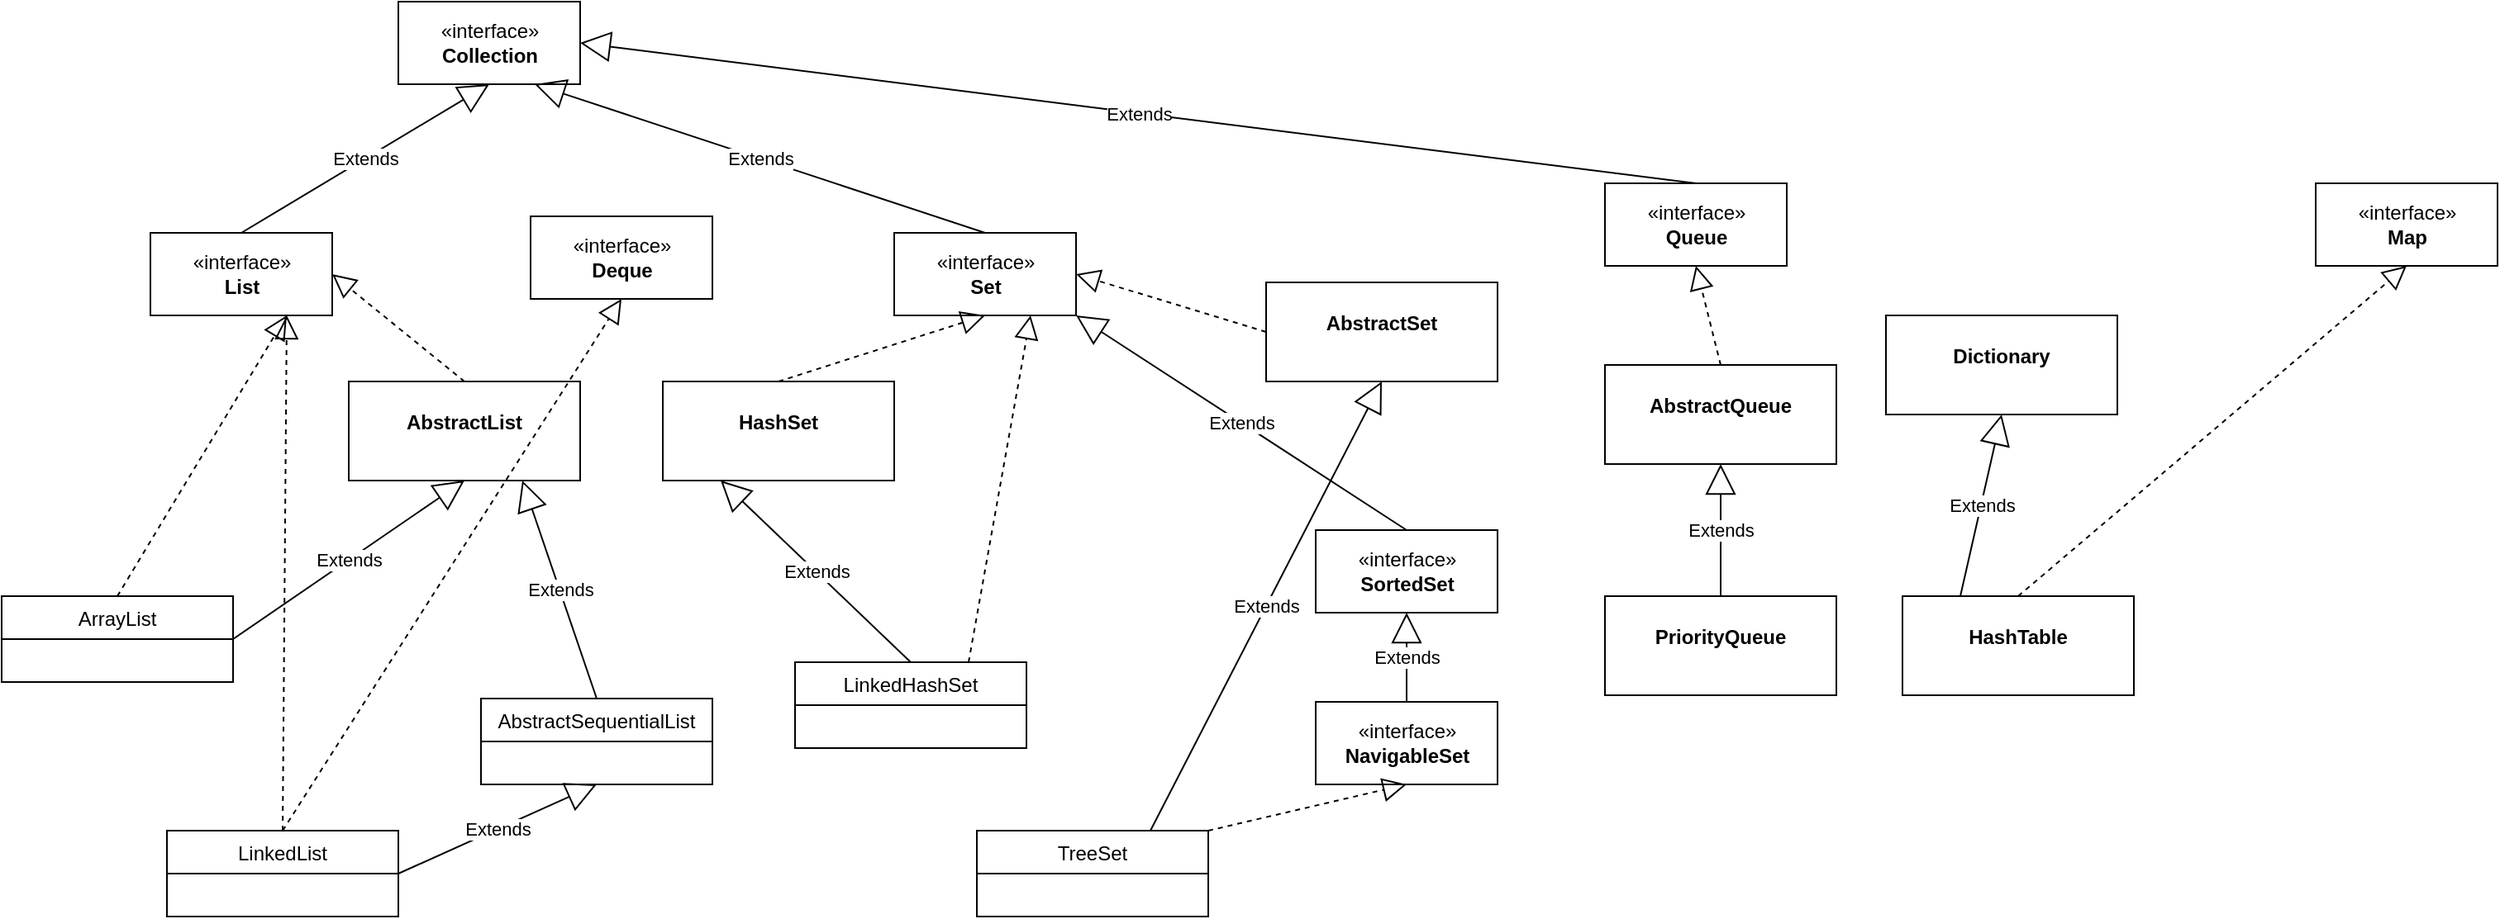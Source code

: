<mxfile>
    <diagram id="l8BI_Oz5timjODjBQh_o" name="Página-1">
        <mxGraphModel dx="1187" dy="324" grid="1" gridSize="10" guides="1" tooltips="1" connect="1" arrows="1" fold="1" page="1" pageScale="1" pageWidth="900" pageHeight="1600" math="0" shadow="0">
            <root>
                <mxCell id="0"/>
                <mxCell id="1" parent="0"/>
                <mxCell id="2" value="«interface»&lt;br&gt;&lt;b&gt;Collection&lt;br&gt;&lt;/b&gt;" style="html=1;" parent="1" vertex="1">
                    <mxGeometry x="250" y="10" width="110" height="50" as="geometry"/>
                </mxCell>
                <mxCell id="8" value="«interface»&lt;br&gt;&lt;b&gt;List&lt;/b&gt;" style="html=1;" parent="1" vertex="1">
                    <mxGeometry x="100" y="150" width="110" height="50" as="geometry"/>
                </mxCell>
                <mxCell id="12" value="ArrayList" style="swimlane;fontStyle=0;childLayout=stackLayout;horizontal=1;startSize=26;fillColor=none;horizontalStack=0;resizeParent=1;resizeParentMax=0;resizeLast=0;collapsible=1;marginBottom=0;" parent="1" vertex="1">
                    <mxGeometry x="10" y="370" width="140" height="52" as="geometry"/>
                </mxCell>
                <mxCell id="16" value="" style="endArrow=block;dashed=1;endFill=0;endSize=12;html=1;exitX=0.5;exitY=0;exitDx=0;exitDy=0;entryX=0.75;entryY=1;entryDx=0;entryDy=0;" parent="1" source="12" target="8" edge="1">
                    <mxGeometry width="160" relative="1" as="geometry">
                        <mxPoint x="240" y="270" as="sourcePoint"/>
                        <mxPoint x="400" y="270" as="targetPoint"/>
                    </mxGeometry>
                </mxCell>
                <mxCell id="17" value="Extends" style="endArrow=block;endSize=16;endFill=0;html=1;exitX=0.5;exitY=0;exitDx=0;exitDy=0;entryX=0.5;entryY=1;entryDx=0;entryDy=0;" parent="1" source="8" target="2" edge="1">
                    <mxGeometry width="160" relative="1" as="geometry">
                        <mxPoint x="240" y="270" as="sourcePoint"/>
                        <mxPoint x="400" y="270" as="targetPoint"/>
                    </mxGeometry>
                </mxCell>
                <mxCell id="18" value="&lt;p style=&quot;margin:0px;margin-top:4px;text-align:center;&quot;&gt;&lt;br&gt;&lt;b&gt;AbstractList&lt;/b&gt;&lt;/p&gt;" style="verticalAlign=top;align=left;overflow=fill;fontSize=12;fontFamily=Helvetica;html=1;" parent="1" vertex="1">
                    <mxGeometry x="220" y="240" width="140" height="60" as="geometry"/>
                </mxCell>
                <mxCell id="19" value="" style="endArrow=block;dashed=1;endFill=0;endSize=12;html=1;exitX=0.5;exitY=0;exitDx=0;exitDy=0;entryX=1;entryY=0.5;entryDx=0;entryDy=0;" parent="1" source="18" target="8" edge="1">
                    <mxGeometry width="160" relative="1" as="geometry">
                        <mxPoint x="240" y="270" as="sourcePoint"/>
                        <mxPoint x="400" y="270" as="targetPoint"/>
                    </mxGeometry>
                </mxCell>
                <mxCell id="20" value="Extends" style="endArrow=block;endSize=16;endFill=0;html=1;exitX=1;exitY=0.5;exitDx=0;exitDy=0;entryX=0.5;entryY=1;entryDx=0;entryDy=0;" parent="1" source="12" target="18" edge="1">
                    <mxGeometry width="160" relative="1" as="geometry">
                        <mxPoint x="220" y="410" as="sourcePoint"/>
                        <mxPoint x="260" y="310" as="targetPoint"/>
                    </mxGeometry>
                </mxCell>
                <mxCell id="25" value="AbstractSequentialList" style="swimlane;fontStyle=0;childLayout=stackLayout;horizontal=1;startSize=26;fillColor=none;horizontalStack=0;resizeParent=1;resizeParentMax=0;resizeLast=0;collapsible=1;marginBottom=0;" parent="1" vertex="1">
                    <mxGeometry x="300" y="432" width="140" height="52" as="geometry"/>
                </mxCell>
                <mxCell id="27" value="LinkedList" style="swimlane;fontStyle=0;childLayout=stackLayout;horizontal=1;startSize=26;fillColor=none;horizontalStack=0;resizeParent=1;resizeParentMax=0;resizeLast=0;collapsible=1;marginBottom=0;" parent="1" vertex="1">
                    <mxGeometry x="110" y="512" width="140" height="52" as="geometry"/>
                </mxCell>
                <mxCell id="28" value="Extends" style="endArrow=block;endSize=16;endFill=0;html=1;exitX=1;exitY=0.5;exitDx=0;exitDy=0;entryX=0.5;entryY=1;entryDx=0;entryDy=0;" parent="1" source="27" target="25" edge="1">
                    <mxGeometry width="160" relative="1" as="geometry">
                        <mxPoint x="230" y="530" as="sourcePoint"/>
                        <mxPoint x="370" y="580" as="targetPoint"/>
                    </mxGeometry>
                </mxCell>
                <mxCell id="30" value="" style="endArrow=block;dashed=1;endFill=0;endSize=12;html=1;exitX=0.5;exitY=0;exitDx=0;exitDy=0;entryX=0.75;entryY=1;entryDx=0;entryDy=0;" parent="1" source="27" target="8" edge="1">
                    <mxGeometry width="160" relative="1" as="geometry">
                        <mxPoint x="230" y="510" as="sourcePoint"/>
                        <mxPoint x="390" y="510" as="targetPoint"/>
                    </mxGeometry>
                </mxCell>
                <mxCell id="33" value="«interface»&lt;br&gt;&lt;b&gt;Deque&lt;/b&gt;" style="html=1;" parent="1" vertex="1">
                    <mxGeometry x="330" y="140" width="110" height="50" as="geometry"/>
                </mxCell>
                <mxCell id="34" value="Extends" style="endArrow=block;endSize=16;endFill=0;html=1;exitX=0.5;exitY=0;exitDx=0;exitDy=0;entryX=0.75;entryY=1;entryDx=0;entryDy=0;" parent="1" source="25" target="18" edge="1">
                    <mxGeometry width="160" relative="1" as="geometry">
                        <mxPoint x="210" y="621" as="sourcePoint"/>
                        <mxPoint x="450" y="522" as="targetPoint"/>
                    </mxGeometry>
                </mxCell>
                <mxCell id="35" value="" style="endArrow=block;dashed=1;endFill=0;endSize=12;html=1;exitX=0.5;exitY=0;exitDx=0;exitDy=0;entryX=0.5;entryY=1;entryDx=0;entryDy=0;" parent="1" source="27" target="33" edge="1">
                    <mxGeometry width="160" relative="1" as="geometry">
                        <mxPoint x="260" y="590" as="sourcePoint"/>
                        <mxPoint x="192.5" y="210" as="targetPoint"/>
                    </mxGeometry>
                </mxCell>
                <mxCell id="36" value="«interface»&lt;br&gt;&lt;b&gt;Set&lt;/b&gt;" style="html=1;" parent="1" vertex="1">
                    <mxGeometry x="550" y="150" width="110" height="50" as="geometry"/>
                </mxCell>
                <mxCell id="37" value="Extends" style="endArrow=block;endSize=16;endFill=0;html=1;exitX=0.5;exitY=0;exitDx=0;exitDy=0;entryX=0.75;entryY=1;entryDx=0;entryDy=0;" parent="1" source="36" target="2" edge="1">
                    <mxGeometry width="160" relative="1" as="geometry">
                        <mxPoint x="165" y="160" as="sourcePoint"/>
                        <mxPoint x="315" y="70" as="targetPoint"/>
                    </mxGeometry>
                </mxCell>
                <mxCell id="38" value="&lt;p style=&quot;margin:0px;margin-top:4px;text-align:center;&quot;&gt;&lt;br&gt;&lt;b&gt;HashSet&lt;/b&gt;&lt;/p&gt;" style="verticalAlign=top;align=left;overflow=fill;fontSize=12;fontFamily=Helvetica;html=1;" parent="1" vertex="1">
                    <mxGeometry x="410" y="240" width="140" height="60" as="geometry"/>
                </mxCell>
                <mxCell id="39" value="" style="endArrow=block;dashed=1;endFill=0;endSize=12;html=1;exitX=0.5;exitY=0;exitDx=0;exitDy=0;entryX=0.5;entryY=1;entryDx=0;entryDy=0;" parent="1" source="38" target="36" edge="1">
                    <mxGeometry width="160" relative="1" as="geometry">
                        <mxPoint x="300" y="250" as="sourcePoint"/>
                        <mxPoint x="220" y="185" as="targetPoint"/>
                    </mxGeometry>
                </mxCell>
                <mxCell id="40" value="LinkedHashSet" style="swimlane;fontStyle=0;childLayout=stackLayout;horizontal=1;startSize=26;fillColor=none;horizontalStack=0;resizeParent=1;resizeParentMax=0;resizeLast=0;collapsible=1;marginBottom=0;" parent="1" vertex="1">
                    <mxGeometry x="490" y="410" width="140" height="52" as="geometry"/>
                </mxCell>
                <mxCell id="41" value="Extends" style="endArrow=block;endSize=16;endFill=0;html=1;exitX=0.5;exitY=0;exitDx=0;exitDy=0;entryX=0.25;entryY=1;entryDx=0;entryDy=0;" parent="1" source="40" target="38" edge="1">
                    <mxGeometry width="160" relative="1" as="geometry">
                        <mxPoint x="260" y="548" as="sourcePoint"/>
                        <mxPoint x="410" y="492" as="targetPoint"/>
                    </mxGeometry>
                </mxCell>
                <mxCell id="42" value="" style="endArrow=block;dashed=1;endFill=0;endSize=12;html=1;entryX=0.75;entryY=1;entryDx=0;entryDy=0;exitX=0.75;exitY=0;exitDx=0;exitDy=0;" parent="1" source="40" target="36" edge="1">
                    <mxGeometry width="160" relative="1" as="geometry">
                        <mxPoint x="640" y="380" as="sourcePoint"/>
                        <mxPoint x="615" y="210" as="targetPoint"/>
                    </mxGeometry>
                </mxCell>
                <mxCell id="43" value="&lt;p style=&quot;margin:0px;margin-top:4px;text-align:center;&quot;&gt;&lt;br&gt;&lt;b&gt;AbstractSet&lt;/b&gt;&lt;/p&gt;" style="verticalAlign=top;align=left;overflow=fill;fontSize=12;fontFamily=Helvetica;html=1;" parent="1" vertex="1">
                    <mxGeometry x="775" y="180" width="140" height="60" as="geometry"/>
                </mxCell>
                <mxCell id="44" value="TreeSet" style="swimlane;fontStyle=0;childLayout=stackLayout;horizontal=1;startSize=26;fillColor=none;horizontalStack=0;resizeParent=1;resizeParentMax=0;resizeLast=0;collapsible=1;marginBottom=0;" parent="1" vertex="1">
                    <mxGeometry x="600" y="512" width="140" height="52" as="geometry"/>
                </mxCell>
                <mxCell id="46" value="Extends" style="endArrow=block;endSize=16;endFill=0;html=1;exitX=0.75;exitY=0;exitDx=0;exitDy=0;entryX=0.5;entryY=1;entryDx=0;entryDy=0;" parent="1" source="44" target="43" edge="1">
                    <mxGeometry width="160" relative="1" as="geometry">
                        <mxPoint x="570" y="420" as="sourcePoint"/>
                        <mxPoint x="455" y="310" as="targetPoint"/>
                    </mxGeometry>
                </mxCell>
                <mxCell id="47" value="«interface»&lt;br&gt;&lt;b&gt;NavigableSet&lt;/b&gt;" style="html=1;" parent="1" vertex="1">
                    <mxGeometry x="805" y="434" width="110" height="50" as="geometry"/>
                </mxCell>
                <mxCell id="48" value="" style="endArrow=block;dashed=1;endFill=0;endSize=12;html=1;entryX=0.5;entryY=1;entryDx=0;entryDy=0;exitX=1;exitY=0;exitDx=0;exitDy=0;" parent="1" source="44" target="47" edge="1">
                    <mxGeometry width="160" relative="1" as="geometry">
                        <mxPoint x="605" y="420" as="sourcePoint"/>
                        <mxPoint x="642.5" y="210" as="targetPoint"/>
                    </mxGeometry>
                </mxCell>
                <mxCell id="49" value="«interface»&lt;br&gt;&lt;b&gt;SortedSet&lt;/b&gt;" style="html=1;" parent="1" vertex="1">
                    <mxGeometry x="805" y="330" width="110" height="50" as="geometry"/>
                </mxCell>
                <mxCell id="50" value="Extends" style="endArrow=block;endSize=16;endFill=0;html=1;exitX=0.5;exitY=0;exitDx=0;exitDy=0;entryX=0.5;entryY=1;entryDx=0;entryDy=0;" parent="1" source="47" target="49" edge="1">
                    <mxGeometry width="160" relative="1" as="geometry">
                        <mxPoint x="625" y="530" as="sourcePoint"/>
                        <mxPoint x="710" y="310" as="targetPoint"/>
                    </mxGeometry>
                </mxCell>
                <mxCell id="51" value="Extends" style="endArrow=block;endSize=16;endFill=0;html=1;exitX=0.5;exitY=0;exitDx=0;exitDy=0;entryX=1;entryY=1;entryDx=0;entryDy=0;" parent="1" source="49" target="36" edge="1">
                    <mxGeometry width="160" relative="1" as="geometry">
                        <mxPoint x="625" y="530" as="sourcePoint"/>
                        <mxPoint x="710" y="310" as="targetPoint"/>
                    </mxGeometry>
                </mxCell>
                <mxCell id="52" value="" style="endArrow=block;dashed=1;endFill=0;endSize=12;html=1;exitX=0;exitY=0.5;exitDx=0;exitDy=0;entryX=1;entryY=0.5;entryDx=0;entryDy=0;" parent="1" source="43" target="36" edge="1">
                    <mxGeometry width="160" relative="1" as="geometry">
                        <mxPoint x="490" y="250" as="sourcePoint"/>
                        <mxPoint x="615" y="210" as="targetPoint"/>
                    </mxGeometry>
                </mxCell>
                <mxCell id="53" value="«interface»&lt;br&gt;&lt;b&gt;Queue&lt;/b&gt;" style="html=1;" parent="1" vertex="1">
                    <mxGeometry x="980" y="120" width="110" height="50" as="geometry"/>
                </mxCell>
                <mxCell id="54" value="Extends" style="endArrow=block;endSize=16;endFill=0;html=1;exitX=0.5;exitY=0;exitDx=0;exitDy=0;entryX=1;entryY=0.5;entryDx=0;entryDy=0;" parent="1" source="53" target="2" edge="1">
                    <mxGeometry width="160" relative="1" as="geometry">
                        <mxPoint x="870" y="340" as="sourcePoint"/>
                        <mxPoint x="670" y="210" as="targetPoint"/>
                    </mxGeometry>
                </mxCell>
                <mxCell id="55" value="&lt;p style=&quot;margin:0px;margin-top:4px;text-align:center;&quot;&gt;&lt;br&gt;&lt;b&gt;AbstractQueue&lt;/b&gt;&lt;/p&gt;" style="verticalAlign=top;align=left;overflow=fill;fontSize=12;fontFamily=Helvetica;html=1;" parent="1" vertex="1">
                    <mxGeometry x="980" y="230" width="140" height="60" as="geometry"/>
                </mxCell>
                <mxCell id="56" value="&lt;p style=&quot;margin:0px;margin-top:4px;text-align:center;&quot;&gt;&lt;br&gt;&lt;b&gt;PriorityQueue&lt;/b&gt;&lt;/p&gt;" style="verticalAlign=top;align=left;overflow=fill;fontSize=12;fontFamily=Helvetica;html=1;" parent="1" vertex="1">
                    <mxGeometry x="980" y="370" width="140" height="60" as="geometry"/>
                </mxCell>
                <mxCell id="58" value="Extends" style="endArrow=block;endSize=16;endFill=0;html=1;exitX=0.5;exitY=0;exitDx=0;exitDy=0;" parent="1" source="56" target="55" edge="1">
                    <mxGeometry width="160" relative="1" as="geometry">
                        <mxPoint x="870" y="340" as="sourcePoint"/>
                        <mxPoint x="670" y="210" as="targetPoint"/>
                    </mxGeometry>
                </mxCell>
                <mxCell id="60" value="" style="endArrow=block;dashed=1;endFill=0;endSize=12;html=1;exitX=0.5;exitY=0;exitDx=0;exitDy=0;entryX=0.5;entryY=1;entryDx=0;entryDy=0;" parent="1" source="55" target="53" edge="1">
                    <mxGeometry width="160" relative="1" as="geometry">
                        <mxPoint x="785" y="220" as="sourcePoint"/>
                        <mxPoint x="670" y="185" as="targetPoint"/>
                    </mxGeometry>
                </mxCell>
                <mxCell id="61" value="&lt;p style=&quot;margin:0px;margin-top:4px;text-align:center;&quot;&gt;&lt;br&gt;&lt;b&gt;HashTable&lt;/b&gt;&lt;/p&gt;" style="verticalAlign=top;align=left;overflow=fill;fontSize=12;fontFamily=Helvetica;html=1;" vertex="1" parent="1">
                    <mxGeometry x="1160" y="370" width="140" height="60" as="geometry"/>
                </mxCell>
                <mxCell id="62" value="«interface»&lt;br&gt;&lt;b&gt;Map&lt;/b&gt;" style="html=1;" vertex="1" parent="1">
                    <mxGeometry x="1410" y="120" width="110" height="50" as="geometry"/>
                </mxCell>
                <mxCell id="63" value="" style="endArrow=block;dashed=1;endFill=0;endSize=12;html=1;exitX=0.5;exitY=0;exitDx=0;exitDy=0;entryX=0.5;entryY=1;entryDx=0;entryDy=0;" edge="1" parent="1" source="61" target="62">
                    <mxGeometry width="160" relative="1" as="geometry">
                        <mxPoint x="1060" y="240" as="sourcePoint"/>
                        <mxPoint x="1045" y="180" as="targetPoint"/>
                    </mxGeometry>
                </mxCell>
                <mxCell id="64" value="&lt;p style=&quot;margin:0px;margin-top:4px;text-align:center;&quot;&gt;&lt;br&gt;&lt;b&gt;Dictionary&lt;/b&gt;&lt;/p&gt;" style="verticalAlign=top;align=left;overflow=fill;fontSize=12;fontFamily=Helvetica;html=1;" vertex="1" parent="1">
                    <mxGeometry x="1150" y="200" width="140" height="60" as="geometry"/>
                </mxCell>
                <mxCell id="65" value="Extends" style="endArrow=block;endSize=16;endFill=0;html=1;exitX=0.25;exitY=0;exitDx=0;exitDy=0;entryX=0.5;entryY=1;entryDx=0;entryDy=0;" edge="1" parent="1" source="61" target="64">
                    <mxGeometry width="160" relative="1" as="geometry">
                        <mxPoint x="1200" y="360" as="sourcePoint"/>
                        <mxPoint x="1200" y="280" as="targetPoint"/>
                    </mxGeometry>
                </mxCell>
            </root>
        </mxGraphModel>
    </diagram>
</mxfile>